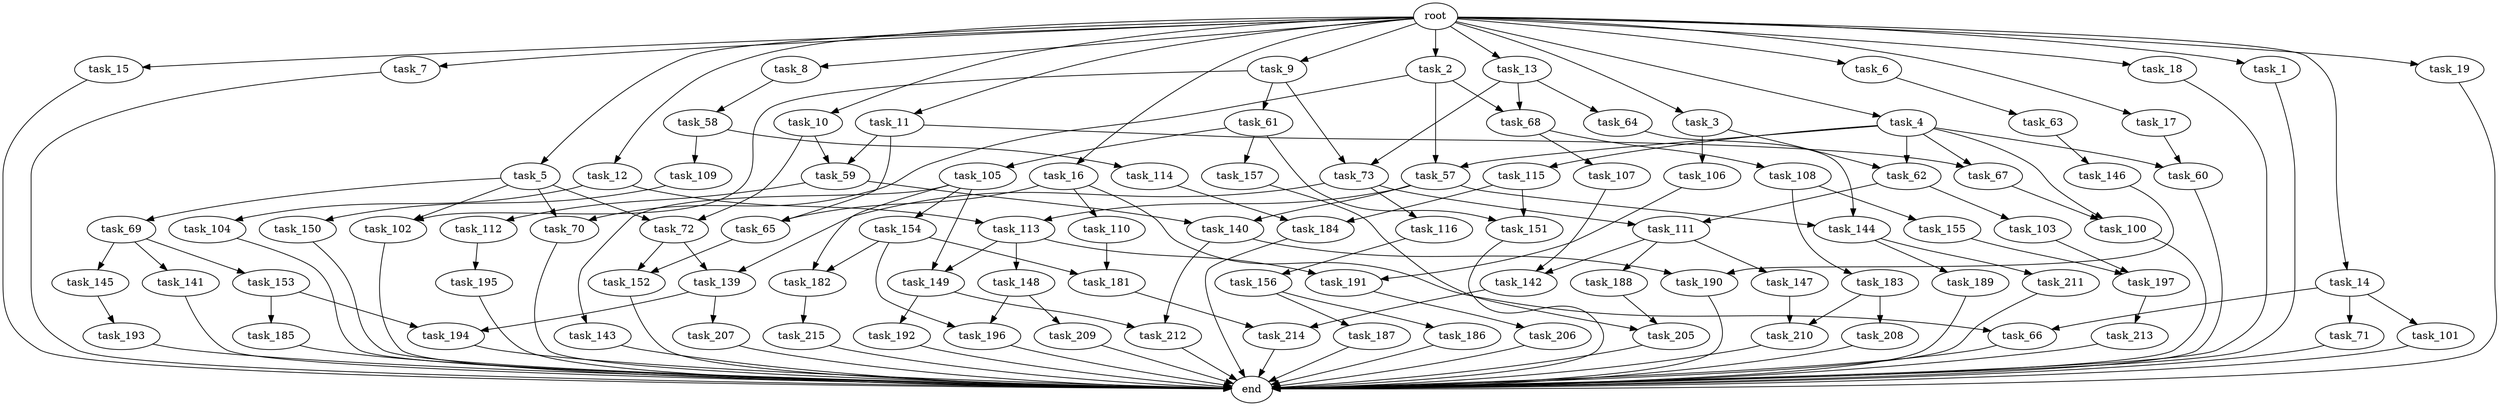 digraph G {
  task_116 [size="858993459200.000000"];
  task_105 [size="420906795008.000000"];
  task_140 [size="635655159808.000000"];
  task_15 [size="1024.000000"];
  task_102 [size="1554778161152.000000"];
  task_63 [size="858993459200.000000"];
  task_184 [size="893353197568.000000"];
  task_143 [size="137438953472.000000"];
  task_207 [size="695784701952.000000"];
  task_153 [size="34359738368.000000"];
  task_191 [size="936302870528.000000"];
  task_7 [size="1024.000000"];
  task_104 [size="309237645312.000000"];
  task_57 [size="687194767360.000000"];
  task_214 [size="627065225216.000000"];
  task_154 [size="137438953472.000000"];
  task_106 [size="695784701952.000000"];
  task_155 [size="137438953472.000000"];
  task_182 [size="171798691840.000000"];
  task_9 [size="1024.000000"];
  task_181 [size="343597383680.000000"];
  task_112 [size="214748364800.000000"];
  task_147 [size="77309411328.000000"];
  task_185 [size="420906795008.000000"];
  task_59 [size="627065225216.000000"];
  task_142 [size="111669149696.000000"];
  task_73 [size="1408749273088.000000"];
  task_64 [size="549755813888.000000"];
  task_65 [size="1099511627776.000000"];
  task_150 [size="34359738368.000000"];
  task_18 [size="1024.000000"];
  task_188 [size="77309411328.000000"];
  task_212 [size="910533066752.000000"];
  task_68 [size="687194767360.000000"];
  task_115 [size="549755813888.000000"];
  task_58 [size="77309411328.000000"];
  task_190 [size="352187318272.000000"];
  task_61 [size="858993459200.000000"];
  task_156 [size="137438953472.000000"];
  task_145 [size="34359738368.000000"];
  task_1 [size="1024.000000"];
  task_196 [size="111669149696.000000"];
  task_157 [size="420906795008.000000"];
  task_109 [size="137438953472.000000"];
  task_210 [size="910533066752.000000"];
  task_189 [size="137438953472.000000"];
  task_69 [size="695784701952.000000"];
  task_146 [size="77309411328.000000"];
  task_194 [size="1116691496960.000000"];
  task_62 [size="1245540515840.000000"];
  task_66 [size="970662608896.000000"];
  task_19 [size="1024.000000"];
  task_148 [size="858993459200.000000"];
  task_213 [size="420906795008.000000"];
  task_195 [size="34359738368.000000"];
  end [size="0.000000"];
  task_144 [size="455266533376.000000"];
  task_192 [size="695784701952.000000"];
  task_11 [size="1024.000000"];
  task_4 [size="1024.000000"];
  task_206 [size="695784701952.000000"];
  task_60 [size="970662608896.000000"];
  task_10 [size="1024.000000"];
  task_193 [size="309237645312.000000"];
  task_8 [size="1024.000000"];
  task_100 [size="764504178688.000000"];
  task_70 [size="833223655424.000000"];
  task_71 [size="420906795008.000000"];
  task_67 [size="1099511627776.000000"];
  task_14 [size="1024.000000"];
  task_12 [size="1024.000000"];
  task_13 [size="1024.000000"];
  task_187 [size="858993459200.000000"];
  task_108 [size="309237645312.000000"];
  task_3 [size="1024.000000"];
  task_139 [size="936302870528.000000"];
  task_114 [size="137438953472.000000"];
  task_151 [size="455266533376.000000"];
  task_103 [size="34359738368.000000"];
  task_113 [size="730144440320.000000"];
  task_6 [size="1024.000000"];
  task_186 [size="858993459200.000000"];
  task_2 [size="1024.000000"];
  task_141 [size="34359738368.000000"];
  task_197 [size="841813590016.000000"];
  task_183 [size="137438953472.000000"];
  task_107 [size="309237645312.000000"];
  task_72 [size="773094113280.000000"];
  task_211 [size="137438953472.000000"];
  task_149 [size="996432412672.000000"];
  task_17 [size="1024.000000"];
  root [size="0.000000"];
  task_205 [size="996432412672.000000"];
  task_111 [size="893353197568.000000"];
  task_101 [size="420906795008.000000"];
  task_16 [size="1024.000000"];
  task_152 [size="936302870528.000000"];
  task_5 [size="1024.000000"];
  task_215 [size="309237645312.000000"];
  task_110 [size="549755813888.000000"];
  task_208 [size="695784701952.000000"];
  task_209 [size="77309411328.000000"];

  task_116 -> task_156 [size="134217728.000000"];
  task_105 -> task_149 [size="134217728.000000"];
  task_105 -> task_143 [size="134217728.000000"];
  task_105 -> task_154 [size="134217728.000000"];
  task_105 -> task_182 [size="134217728.000000"];
  task_140 -> task_212 [size="209715200.000000"];
  task_140 -> task_190 [size="209715200.000000"];
  task_15 -> end [size="1.000000"];
  task_102 -> end [size="1.000000"];
  task_63 -> task_146 [size="75497472.000000"];
  task_184 -> end [size="1.000000"];
  task_143 -> end [size="1.000000"];
  task_207 -> end [size="1.000000"];
  task_153 -> task_185 [size="411041792.000000"];
  task_153 -> task_194 [size="411041792.000000"];
  task_191 -> task_206 [size="679477248.000000"];
  task_7 -> end [size="1.000000"];
  task_104 -> end [size="1.000000"];
  task_57 -> task_144 [size="411041792.000000"];
  task_57 -> task_140 [size="411041792.000000"];
  task_57 -> task_113 [size="411041792.000000"];
  task_214 -> end [size="1.000000"];
  task_154 -> task_181 [size="33554432.000000"];
  task_154 -> task_196 [size="33554432.000000"];
  task_154 -> task_182 [size="33554432.000000"];
  task_106 -> task_191 [size="75497472.000000"];
  task_155 -> task_197 [size="411041792.000000"];
  task_182 -> task_215 [size="301989888.000000"];
  task_9 -> task_73 [size="838860800.000000"];
  task_9 -> task_61 [size="838860800.000000"];
  task_9 -> task_102 [size="838860800.000000"];
  task_181 -> task_214 [size="75497472.000000"];
  task_112 -> task_195 [size="33554432.000000"];
  task_147 -> task_210 [size="209715200.000000"];
  task_185 -> end [size="1.000000"];
  task_59 -> task_112 [size="209715200.000000"];
  task_59 -> task_140 [size="209715200.000000"];
  task_142 -> task_214 [size="536870912.000000"];
  task_73 -> task_116 [size="838860800.000000"];
  task_73 -> task_111 [size="838860800.000000"];
  task_73 -> task_139 [size="838860800.000000"];
  task_64 -> task_144 [size="33554432.000000"];
  task_65 -> task_152 [size="838860800.000000"];
  task_150 -> end [size="1.000000"];
  task_18 -> end [size="1.000000"];
  task_188 -> task_205 [size="134217728.000000"];
  task_212 -> end [size="1.000000"];
  task_68 -> task_108 [size="301989888.000000"];
  task_68 -> task_107 [size="301989888.000000"];
  task_115 -> task_184 [size="33554432.000000"];
  task_115 -> task_151 [size="33554432.000000"];
  task_58 -> task_114 [size="134217728.000000"];
  task_58 -> task_109 [size="134217728.000000"];
  task_190 -> end [size="1.000000"];
  task_61 -> task_105 [size="411041792.000000"];
  task_61 -> task_157 [size="411041792.000000"];
  task_61 -> task_151 [size="411041792.000000"];
  task_156 -> task_187 [size="838860800.000000"];
  task_156 -> task_186 [size="838860800.000000"];
  task_145 -> task_193 [size="301989888.000000"];
  task_1 -> end [size="1.000000"];
  task_196 -> end [size="1.000000"];
  task_157 -> task_205 [size="838860800.000000"];
  task_109 -> task_150 [size="33554432.000000"];
  task_210 -> end [size="1.000000"];
  task_189 -> end [size="1.000000"];
  task_69 -> task_153 [size="33554432.000000"];
  task_69 -> task_145 [size="33554432.000000"];
  task_69 -> task_141 [size="33554432.000000"];
  task_146 -> task_190 [size="134217728.000000"];
  task_194 -> end [size="1.000000"];
  task_62 -> task_103 [size="33554432.000000"];
  task_62 -> task_111 [size="33554432.000000"];
  task_66 -> end [size="1.000000"];
  task_19 -> end [size="1.000000"];
  task_148 -> task_196 [size="75497472.000000"];
  task_148 -> task_209 [size="75497472.000000"];
  task_213 -> end [size="1.000000"];
  task_195 -> end [size="1.000000"];
  task_144 -> task_189 [size="134217728.000000"];
  task_144 -> task_211 [size="134217728.000000"];
  task_192 -> end [size="1.000000"];
  task_11 -> task_65 [size="536870912.000000"];
  task_11 -> task_67 [size="536870912.000000"];
  task_11 -> task_59 [size="536870912.000000"];
  task_4 -> task_100 [size="536870912.000000"];
  task_4 -> task_67 [size="536870912.000000"];
  task_4 -> task_60 [size="536870912.000000"];
  task_4 -> task_62 [size="536870912.000000"];
  task_4 -> task_57 [size="536870912.000000"];
  task_4 -> task_115 [size="536870912.000000"];
  task_206 -> end [size="1.000000"];
  task_60 -> end [size="1.000000"];
  task_10 -> task_59 [size="75497472.000000"];
  task_10 -> task_72 [size="75497472.000000"];
  task_193 -> end [size="1.000000"];
  task_8 -> task_58 [size="75497472.000000"];
  task_100 -> end [size="1.000000"];
  task_70 -> end [size="1.000000"];
  task_71 -> end [size="1.000000"];
  task_67 -> task_100 [size="209715200.000000"];
  task_14 -> task_66 [size="411041792.000000"];
  task_14 -> task_101 [size="411041792.000000"];
  task_14 -> task_71 [size="411041792.000000"];
  task_12 -> task_113 [size="301989888.000000"];
  task_12 -> task_104 [size="301989888.000000"];
  task_13 -> task_68 [size="536870912.000000"];
  task_13 -> task_73 [size="536870912.000000"];
  task_13 -> task_64 [size="536870912.000000"];
  task_187 -> end [size="1.000000"];
  task_108 -> task_155 [size="134217728.000000"];
  task_108 -> task_183 [size="134217728.000000"];
  task_3 -> task_106 [size="679477248.000000"];
  task_3 -> task_62 [size="679477248.000000"];
  task_139 -> task_194 [size="679477248.000000"];
  task_139 -> task_207 [size="679477248.000000"];
  task_114 -> task_184 [size="838860800.000000"];
  task_151 -> end [size="1.000000"];
  task_103 -> task_197 [size="411041792.000000"];
  task_113 -> task_149 [size="838860800.000000"];
  task_113 -> task_191 [size="838860800.000000"];
  task_113 -> task_148 [size="838860800.000000"];
  task_6 -> task_63 [size="838860800.000000"];
  task_186 -> end [size="1.000000"];
  task_2 -> task_57 [size="134217728.000000"];
  task_2 -> task_68 [size="134217728.000000"];
  task_2 -> task_70 [size="134217728.000000"];
  task_141 -> end [size="1.000000"];
  task_197 -> task_213 [size="411041792.000000"];
  task_183 -> task_210 [size="679477248.000000"];
  task_183 -> task_208 [size="679477248.000000"];
  task_107 -> task_142 [size="33554432.000000"];
  task_72 -> task_152 [size="75497472.000000"];
  task_72 -> task_139 [size="75497472.000000"];
  task_211 -> end [size="1.000000"];
  task_149 -> task_212 [size="679477248.000000"];
  task_149 -> task_192 [size="679477248.000000"];
  task_17 -> task_60 [size="411041792.000000"];
  root -> task_13 [size="1.000000"];
  root -> task_17 [size="1.000000"];
  root -> task_3 [size="1.000000"];
  root -> task_4 [size="1.000000"];
  root -> task_11 [size="1.000000"];
  root -> task_15 [size="1.000000"];
  root -> task_10 [size="1.000000"];
  root -> task_6 [size="1.000000"];
  root -> task_9 [size="1.000000"];
  root -> task_16 [size="1.000000"];
  root -> task_8 [size="1.000000"];
  root -> task_18 [size="1.000000"];
  root -> task_1 [size="1.000000"];
  root -> task_5 [size="1.000000"];
  root -> task_19 [size="1.000000"];
  root -> task_2 [size="1.000000"];
  root -> task_14 [size="1.000000"];
  root -> task_7 [size="1.000000"];
  root -> task_12 [size="1.000000"];
  task_205 -> end [size="1.000000"];
  task_111 -> task_147 [size="75497472.000000"];
  task_111 -> task_142 [size="75497472.000000"];
  task_111 -> task_188 [size="75497472.000000"];
  task_101 -> end [size="1.000000"];
  task_16 -> task_65 [size="536870912.000000"];
  task_16 -> task_66 [size="536870912.000000"];
  task_16 -> task_110 [size="536870912.000000"];
  task_152 -> end [size="1.000000"];
  task_5 -> task_69 [size="679477248.000000"];
  task_5 -> task_72 [size="679477248.000000"];
  task_5 -> task_102 [size="679477248.000000"];
  task_5 -> task_70 [size="679477248.000000"];
  task_215 -> end [size="1.000000"];
  task_110 -> task_181 [size="301989888.000000"];
  task_208 -> end [size="1.000000"];
  task_209 -> end [size="1.000000"];
}
